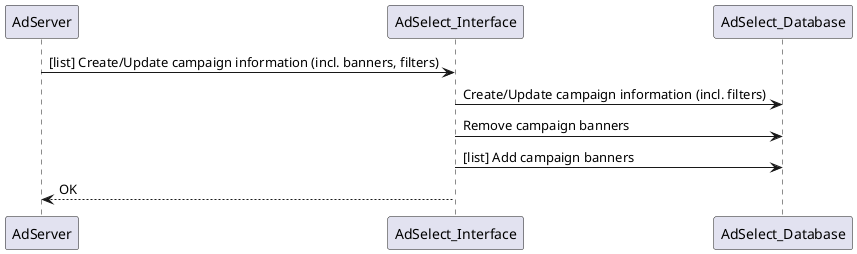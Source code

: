 @startuml
AdServer -> AdSelect_Interface: [list] Create/Update campaign information (incl. banners, filters)
AdSelect_Interface -> AdSelect_Database: Create/Update campaign information (incl. filters)
AdSelect_Interface -> AdSelect_Database: Remove campaign banners
AdSelect_Interface -> AdSelect_Database: [list] Add campaign banners
AdServer <-- AdSelect_Interface: OK
@enduml

